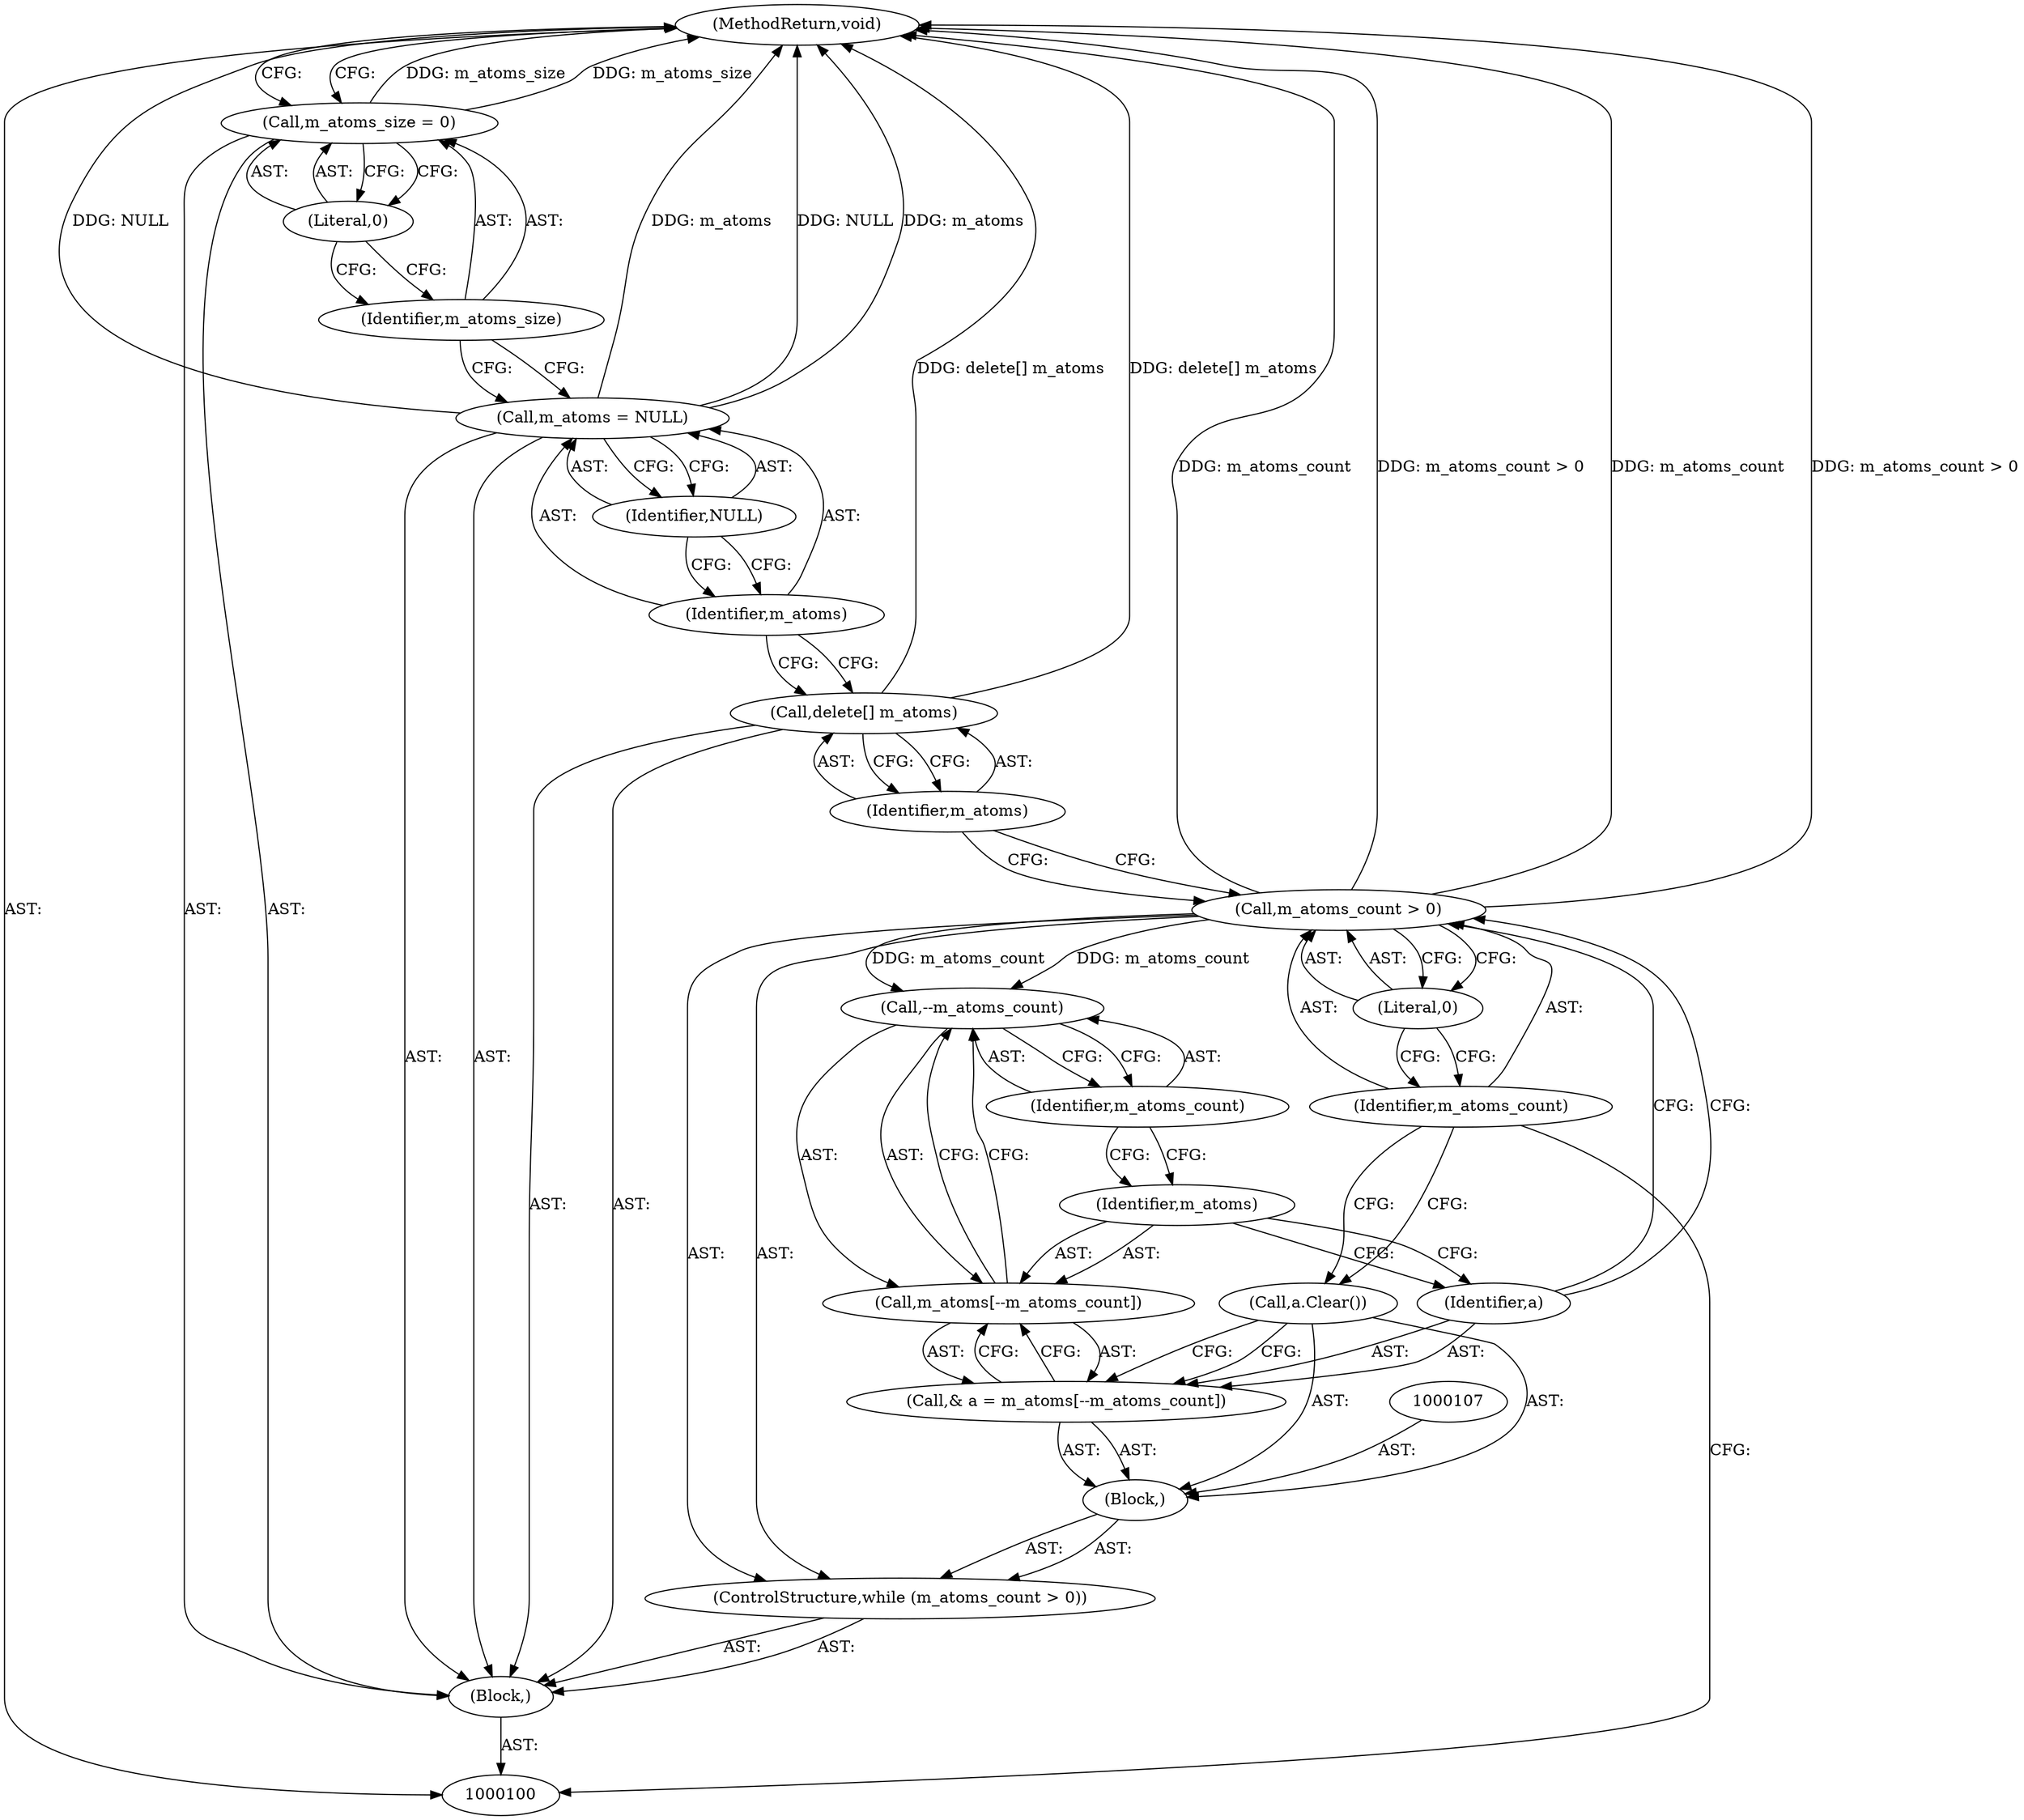digraph "1_Android_04839626ed859623901ebd3a5fd483982186b59d_6" {
"1000123" [label="(MethodReturn,void)"];
"1000119" [label="(Identifier,NULL)"];
"1000117" [label="(Call,m_atoms = NULL)"];
"1000118" [label="(Identifier,m_atoms)"];
"1000122" [label="(Literal,0)"];
"1000120" [label="(Call,m_atoms_size = 0)"];
"1000121" [label="(Identifier,m_atoms_size)"];
"1000101" [label="(Block,)"];
"1000103" [label="(Call,m_atoms_count > 0)"];
"1000104" [label="(Identifier,m_atoms_count)"];
"1000105" [label="(Literal,0)"];
"1000102" [label="(ControlStructure,while (m_atoms_count > 0))"];
"1000108" [label="(Call,& a = m_atoms[--m_atoms_count])"];
"1000109" [label="(Identifier,a)"];
"1000110" [label="(Call,m_atoms[--m_atoms_count])"];
"1000111" [label="(Identifier,m_atoms)"];
"1000112" [label="(Call,--m_atoms_count)"];
"1000113" [label="(Identifier,m_atoms_count)"];
"1000106" [label="(Block,)"];
"1000114" [label="(Call,a.Clear())"];
"1000116" [label="(Identifier,m_atoms)"];
"1000115" [label="(Call,delete[] m_atoms)"];
"1000123" -> "1000100"  [label="AST: "];
"1000123" -> "1000120"  [label="CFG: "];
"1000103" -> "1000123"  [label="DDG: m_atoms_count"];
"1000103" -> "1000123"  [label="DDG: m_atoms_count > 0"];
"1000117" -> "1000123"  [label="DDG: m_atoms"];
"1000117" -> "1000123"  [label="DDG: NULL"];
"1000115" -> "1000123"  [label="DDG: delete[] m_atoms"];
"1000120" -> "1000123"  [label="DDG: m_atoms_size"];
"1000119" -> "1000117"  [label="AST: "];
"1000119" -> "1000118"  [label="CFG: "];
"1000117" -> "1000119"  [label="CFG: "];
"1000117" -> "1000101"  [label="AST: "];
"1000117" -> "1000119"  [label="CFG: "];
"1000118" -> "1000117"  [label="AST: "];
"1000119" -> "1000117"  [label="AST: "];
"1000121" -> "1000117"  [label="CFG: "];
"1000117" -> "1000123"  [label="DDG: m_atoms"];
"1000117" -> "1000123"  [label="DDG: NULL"];
"1000118" -> "1000117"  [label="AST: "];
"1000118" -> "1000115"  [label="CFG: "];
"1000119" -> "1000118"  [label="CFG: "];
"1000122" -> "1000120"  [label="AST: "];
"1000122" -> "1000121"  [label="CFG: "];
"1000120" -> "1000122"  [label="CFG: "];
"1000120" -> "1000101"  [label="AST: "];
"1000120" -> "1000122"  [label="CFG: "];
"1000121" -> "1000120"  [label="AST: "];
"1000122" -> "1000120"  [label="AST: "];
"1000123" -> "1000120"  [label="CFG: "];
"1000120" -> "1000123"  [label="DDG: m_atoms_size"];
"1000121" -> "1000120"  [label="AST: "];
"1000121" -> "1000117"  [label="CFG: "];
"1000122" -> "1000121"  [label="CFG: "];
"1000101" -> "1000100"  [label="AST: "];
"1000102" -> "1000101"  [label="AST: "];
"1000115" -> "1000101"  [label="AST: "];
"1000117" -> "1000101"  [label="AST: "];
"1000120" -> "1000101"  [label="AST: "];
"1000103" -> "1000102"  [label="AST: "];
"1000103" -> "1000105"  [label="CFG: "];
"1000104" -> "1000103"  [label="AST: "];
"1000105" -> "1000103"  [label="AST: "];
"1000109" -> "1000103"  [label="CFG: "];
"1000116" -> "1000103"  [label="CFG: "];
"1000103" -> "1000123"  [label="DDG: m_atoms_count"];
"1000103" -> "1000123"  [label="DDG: m_atoms_count > 0"];
"1000103" -> "1000112"  [label="DDG: m_atoms_count"];
"1000104" -> "1000103"  [label="AST: "];
"1000104" -> "1000114"  [label="CFG: "];
"1000104" -> "1000100"  [label="CFG: "];
"1000105" -> "1000104"  [label="CFG: "];
"1000105" -> "1000103"  [label="AST: "];
"1000105" -> "1000104"  [label="CFG: "];
"1000103" -> "1000105"  [label="CFG: "];
"1000102" -> "1000101"  [label="AST: "];
"1000103" -> "1000102"  [label="AST: "];
"1000106" -> "1000102"  [label="AST: "];
"1000108" -> "1000106"  [label="AST: "];
"1000108" -> "1000110"  [label="CFG: "];
"1000109" -> "1000108"  [label="AST: "];
"1000110" -> "1000108"  [label="AST: "];
"1000114" -> "1000108"  [label="CFG: "];
"1000109" -> "1000108"  [label="AST: "];
"1000109" -> "1000103"  [label="CFG: "];
"1000111" -> "1000109"  [label="CFG: "];
"1000110" -> "1000108"  [label="AST: "];
"1000110" -> "1000112"  [label="CFG: "];
"1000111" -> "1000110"  [label="AST: "];
"1000112" -> "1000110"  [label="AST: "];
"1000108" -> "1000110"  [label="CFG: "];
"1000111" -> "1000110"  [label="AST: "];
"1000111" -> "1000109"  [label="CFG: "];
"1000113" -> "1000111"  [label="CFG: "];
"1000112" -> "1000110"  [label="AST: "];
"1000112" -> "1000113"  [label="CFG: "];
"1000113" -> "1000112"  [label="AST: "];
"1000110" -> "1000112"  [label="CFG: "];
"1000103" -> "1000112"  [label="DDG: m_atoms_count"];
"1000113" -> "1000112"  [label="AST: "];
"1000113" -> "1000111"  [label="CFG: "];
"1000112" -> "1000113"  [label="CFG: "];
"1000106" -> "1000102"  [label="AST: "];
"1000107" -> "1000106"  [label="AST: "];
"1000108" -> "1000106"  [label="AST: "];
"1000114" -> "1000106"  [label="AST: "];
"1000114" -> "1000106"  [label="AST: "];
"1000114" -> "1000108"  [label="CFG: "];
"1000104" -> "1000114"  [label="CFG: "];
"1000116" -> "1000115"  [label="AST: "];
"1000116" -> "1000103"  [label="CFG: "];
"1000115" -> "1000116"  [label="CFG: "];
"1000115" -> "1000101"  [label="AST: "];
"1000115" -> "1000116"  [label="CFG: "];
"1000116" -> "1000115"  [label="AST: "];
"1000118" -> "1000115"  [label="CFG: "];
"1000115" -> "1000123"  [label="DDG: delete[] m_atoms"];
}
